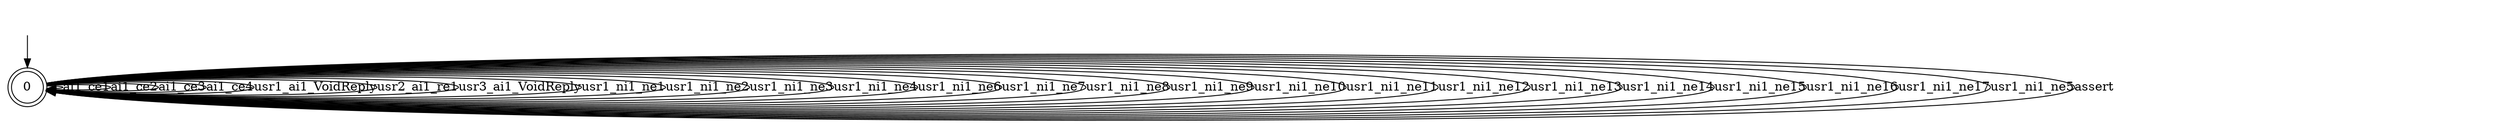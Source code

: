 digraph T5 {
0 [label="0", shape=doublecircle];
0 -> 0  [label="ai1_ce1"];
0 -> 0  [label="ai1_ce2"];
0 -> 0  [label="ai1_ce3"];
0 -> 0  [label="ai1_ce4"];
0 -> 0  [label="usr1_ai1_VoidReply"];
0 -> 0  [label="usr2_ai1_re1"];
0 -> 0  [label="usr3_ai1_VoidReply"];
0 -> 0  [label="usr1_ni1_ne1"];
0 -> 0  [label="usr1_ni1_ne2"];
0 -> 0  [label="usr1_ni1_ne3"];
0 -> 0  [label="usr1_ni1_ne4"];
0 -> 0  [label="usr1_ni1_ne6"];
0 -> 0  [label="usr1_ni1_ne7"];
0 -> 0  [label="usr1_ni1_ne8"];
0 -> 0  [label="usr1_ni1_ne9"];
0 -> 0  [label="usr1_ni1_ne10"];
0 -> 0  [label="usr1_ni1_ne11"];
0 -> 0  [label="usr1_ni1_ne12"];
0 -> 0  [label="usr1_ni1_ne13"];
0 -> 0  [label="usr1_ni1_ne14"];
0 -> 0  [label="usr1_ni1_ne15"];
0 -> 0  [label="usr1_ni1_ne16"];
0 -> 0  [label="usr1_ni1_ne17"];
0 -> 0  [label="usr1_ni1_ne5"];
0 -> 0  [label="assert"];
__start0 [label="", shape=none];
__start0 -> 0  [label=""];
}
